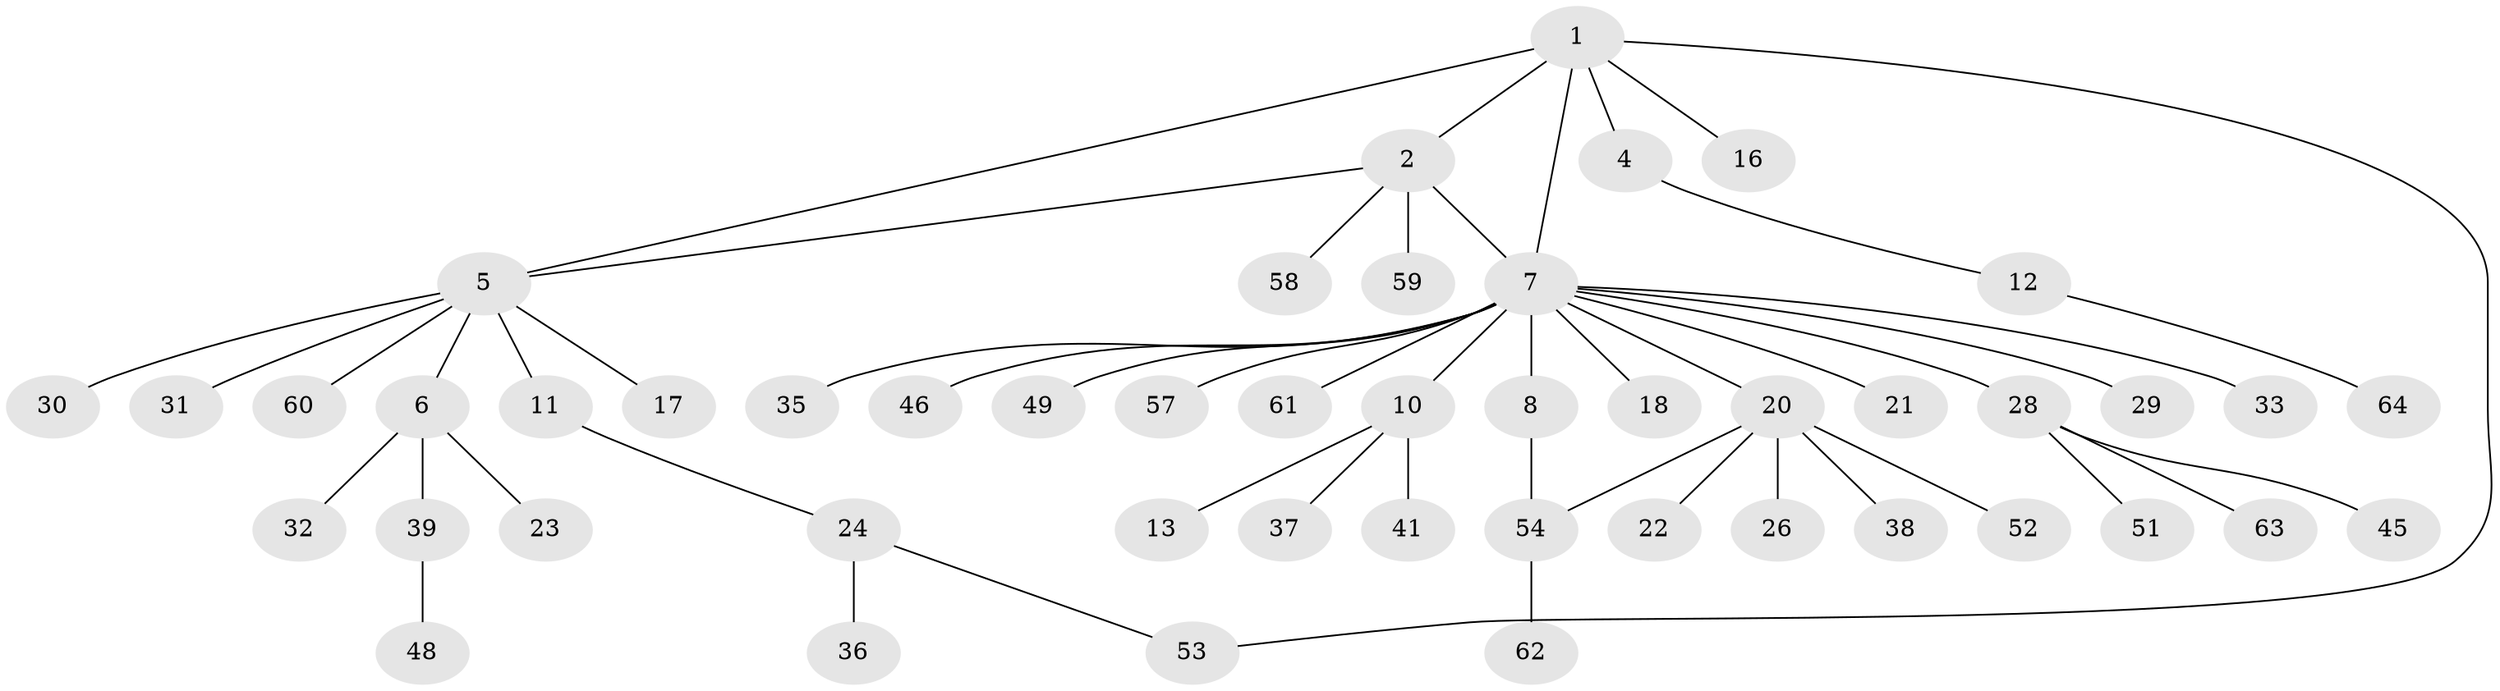 // Generated by graph-tools (version 1.1) at 2025/23/03/03/25 07:23:53]
// undirected, 48 vertices, 51 edges
graph export_dot {
graph [start="1"]
  node [color=gray90,style=filled];
  1 [super="+3"];
  2 [super="+43"];
  4;
  5 [super="+34"];
  6 [super="+14"];
  7 [super="+9"];
  8;
  10 [super="+40"];
  11 [super="+19"];
  12 [super="+15"];
  13;
  16;
  17;
  18;
  20 [super="+25"];
  21;
  22;
  23 [super="+42"];
  24 [super="+27"];
  26;
  28 [super="+47"];
  29;
  30;
  31;
  32;
  33;
  35;
  36;
  37;
  38;
  39 [super="+44"];
  41;
  45;
  46 [super="+50"];
  48;
  49;
  51;
  52;
  53 [super="+56"];
  54 [super="+55"];
  57;
  58;
  59;
  60;
  61;
  62;
  63;
  64;
  1 -- 2;
  1 -- 4;
  1 -- 5;
  1 -- 16;
  1 -- 53;
  1 -- 7;
  2 -- 7;
  2 -- 58;
  2 -- 59;
  2 -- 5;
  4 -- 12;
  5 -- 6;
  5 -- 11;
  5 -- 17;
  5 -- 30;
  5 -- 31;
  5 -- 60;
  6 -- 39;
  6 -- 32;
  6 -- 23;
  7 -- 8;
  7 -- 10;
  7 -- 35;
  7 -- 46;
  7 -- 33;
  7 -- 49;
  7 -- 18;
  7 -- 29;
  7 -- 20;
  7 -- 21;
  7 -- 57;
  7 -- 28;
  7 -- 61;
  8 -- 54;
  10 -- 13;
  10 -- 37;
  10 -- 41;
  11 -- 24;
  12 -- 64;
  20 -- 22;
  20 -- 26;
  20 -- 38;
  20 -- 52;
  20 -- 54;
  24 -- 36;
  24 -- 53;
  28 -- 45;
  28 -- 63;
  28 -- 51;
  39 -- 48;
  54 -- 62;
}
